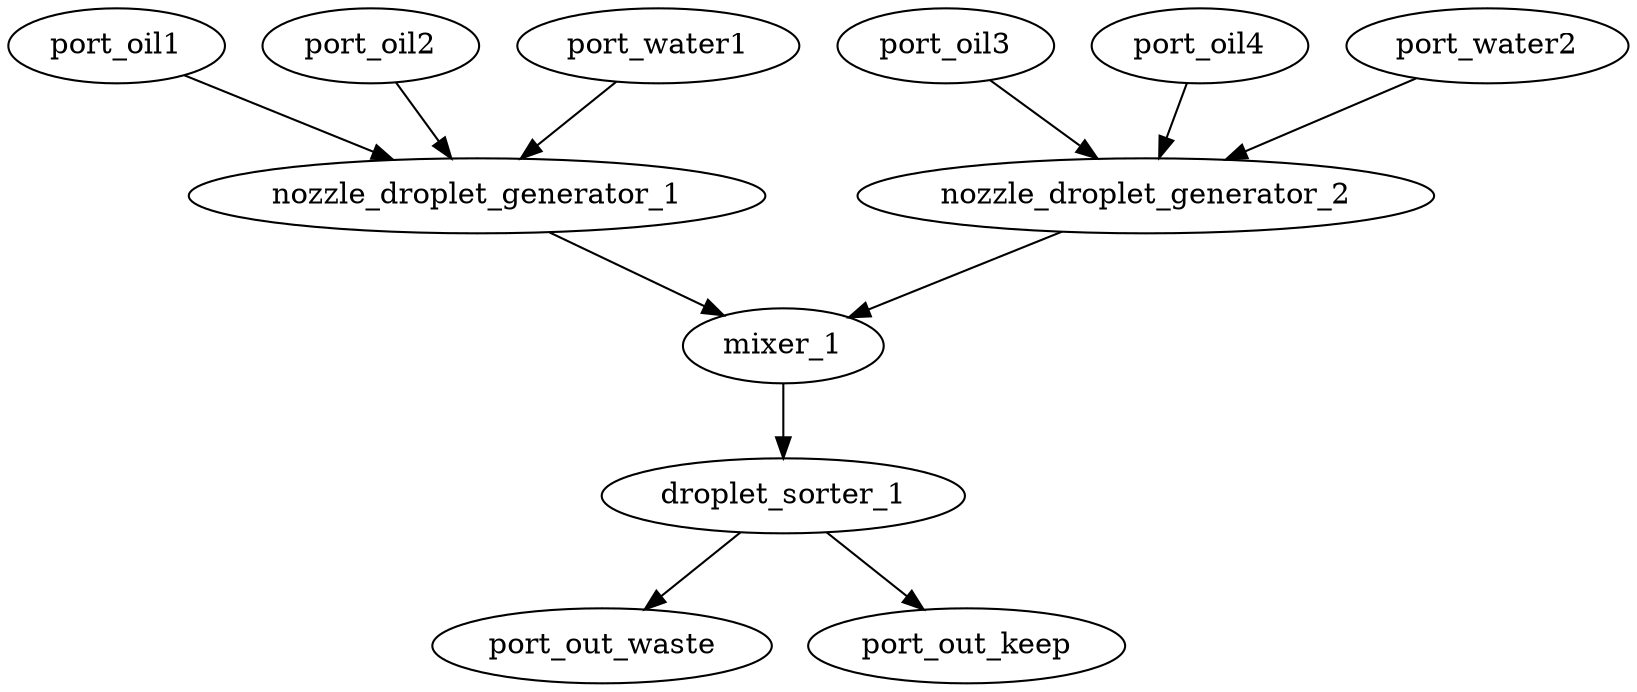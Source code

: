 digraph "" {
	port_oil1 -> nozzle_droplet_generator_1	[key=0,
		connection_id=connection_1,
		connection_ref="{'name': 'connection_1', 'ID': 'connection_1', 'entity': 'CHANNEL', 'params': {'data': {'channelWidth': 300, 'connectionSpacing': \
1000}}, 'source': {'_component': 'port_oil1', '_port': {'x': 2000, 'y': 2000, 'layer': 'FLOW', 'label': '1'}}, 'sinks': [{'_component': '\
nozzle_droplet_generator_1', '_port': '1'}], 'layer': {'_id': '0', 'name': 'FLOW_0', 'layertype': 'FLOW', 'group': '0', 'params': {'\
data': {}}}, '_paths': []}",
		sink_port="{'_component': 'nozzle_droplet_generator_1', '_port': '1'}",
		source_port="{'_component': 'port_oil1', '_port': {'x': 2000, 'y': 2000, 'layer': 'FLOW', 'label': '1'}}"];
	port_oil2 -> nozzle_droplet_generator_1	[key=0,
		connection_id=connection_2,
		connection_ref="{'name': 'connection_2', 'ID': 'connection_2', 'entity': 'CHANNEL', 'params': {'data': {'channelWidth': 300, 'connectionSpacing': \
1000}}, 'source': {'_component': 'port_oil2', '_port': {'x': 2000, 'y': 2000, 'layer': 'FLOW', 'label': '1'}}, 'sinks': [{'_component': '\
nozzle_droplet_generator_1', '_port': '3'}], 'layer': {'_id': '0', 'name': 'FLOW_0', 'layertype': 'FLOW', 'group': '0', 'params': {'\
data': {}}}, '_paths': []}",
		sink_port="{'_component': 'nozzle_droplet_generator_1', '_port': '3'}",
		source_port="{'_component': 'port_oil2', '_port': {'x': 2000, 'y': 2000, 'layer': 'FLOW', 'label': '1'}}"];
	port_water1 -> nozzle_droplet_generator_1	[key=0,
		connection_id=connection_3,
		connection_ref="{'name': 'connection_3', 'ID': 'connection_3', 'entity': 'CHANNEL', 'params': {'data': {'channelWidth': 300, 'connectionSpacing': \
1000}}, 'source': {'_component': 'port_water1', '_port': {'x': 2000, 'y': 2000, 'layer': 'FLOW', 'label': '1'}}, 'sinks': [{'_component': '\
nozzle_droplet_generator_1', '_port': '4'}], 'layer': {'_id': '0', 'name': 'FLOW_0', 'layertype': 'FLOW', 'group': '0', 'params': {'\
data': {}}}, '_paths': []}",
		sink_port="{'_component': 'nozzle_droplet_generator_1', '_port': '4'}",
		source_port="{'_component': 'port_water1', '_port': {'x': 2000, 'y': 2000, 'layer': 'FLOW', 'label': '1'}}"];
	port_oil3 -> nozzle_droplet_generator_2	[key=0,
		connection_id=connection_10,
		connection_ref="{'name': 'connection_10', 'ID': 'connection_10', 'entity': 'CHANNEL', 'params': {'data': {'channelWidth': 300, 'connectionSpacing': \
1000}}, 'source': {'_component': 'port_oil3', '_port': {'x': 2000, 'y': 2000, 'layer': 'FLOW', 'label': '1'}}, 'sinks': [{'_component': '\
nozzle_droplet_generator_2', '_port': '1'}], 'layer': {'_id': '0', 'name': 'FLOW_0', 'layertype': 'FLOW', 'group': '0', 'params': {'\
data': {}}}, '_paths': []}",
		sink_port="{'_component': 'nozzle_droplet_generator_2', '_port': '1'}",
		source_port="{'_component': 'port_oil3', '_port': {'x': 2000, 'y': 2000, 'layer': 'FLOW', 'label': '1'}}"];
	port_oil4 -> nozzle_droplet_generator_2	[key=0,
		connection_id=connection_11,
		connection_ref="{'name': 'connection_11', 'ID': 'connection_11', 'entity': 'CHANNEL', 'params': {'data': {'channelWidth': 300, 'connectionSpacing': \
1000}}, 'source': {'_component': 'port_oil4', '_port': {'x': 2000, 'y': 2000, 'layer': 'FLOW', 'label': '1'}}, 'sinks': [{'_component': '\
nozzle_droplet_generator_2', '_port': '3'}], 'layer': {'_id': '0', 'name': 'FLOW_0', 'layertype': 'FLOW', 'group': '0', 'params': {'\
data': {}}}, '_paths': []}",
		sink_port="{'_component': 'nozzle_droplet_generator_2', '_port': '3'}",
		source_port="{'_component': 'port_oil4', '_port': {'x': 2000, 'y': 2000, 'layer': 'FLOW', 'label': '1'}}"];
	port_water2 -> nozzle_droplet_generator_2	[key=0,
		connection_id=connection_4,
		connection_ref="{'name': 'connection_4', 'ID': 'connection_4', 'entity': 'CHANNEL', 'params': {'data': {'channelWidth': 300, 'connectionSpacing': \
1000}}, 'source': {'_component': 'port_water2', '_port': {'x': 2000, 'y': 2000, 'layer': 'FLOW', 'label': '1'}}, 'sinks': [{'_component': '\
nozzle_droplet_generator_2', '_port': '4'}], 'layer': {'_id': '0', 'name': 'FLOW_0', 'layertype': 'FLOW', 'group': '0', 'params': {'\
data': {}}}, '_paths': []}",
		sink_port="{'_component': 'nozzle_droplet_generator_2', '_port': '4'}",
		source_port="{'_component': 'port_water2', '_port': {'x': 2000, 'y': 2000, 'layer': 'FLOW', 'label': '1'}}"];
	nozzle_droplet_generator_1 -> mixer_1	[key=0,
		connection_id=connection_5,
		connection_ref="{'name': 'connection_5', 'ID': 'connection_5', 'entity': 'CHANNEL', 'params': {'data': {'channelWidth': 300, 'connectionSpacing': \
1000}}, 'source': {'_component': 'nozzle_droplet_generator_1', '_port': '2'}, 'sinks': [{'_component': 'mixer_1', '_port': '1'}], '\
layer': {'_id': '0', 'name': 'FLOW_0', 'layertype': 'FLOW', 'group': '0', 'params': {'data': {}}}, '_paths': []}",
		sink_port="{'_component': 'mixer_1', '_port': '1'}",
		source_port="{'_component': 'nozzle_droplet_generator_1', '_port': '2'}"];
	nozzle_droplet_generator_2 -> mixer_1	[key=0,
		connection_id=connection_13,
		connection_ref="{'name': 'connection_13', 'ID': 'connection_13', 'entity': 'CHANNEL', 'params': {'data': {'channelWidth': 300, 'connectionSpacing': \
1000}}, 'source': {'_component': 'nozzle_droplet_generator_2', '_port': '2'}, 'sinks': [{'_component': 'mixer_1', '_port': '1'}], '\
layer': {'_id': '0', 'name': 'FLOW_0', 'layertype': 'FLOW', 'group': '0', 'params': {'data': {}}}, '_paths': []}",
		sink_port="{'_component': 'mixer_1', '_port': '1'}",
		source_port="{'_component': 'nozzle_droplet_generator_2', '_port': '2'}"];
	mixer_1 -> droplet_sorter_1	[key=0,
		connection_id=connection_7,
		connection_ref="{'name': 'connection_7', 'ID': 'connection_7', 'entity': 'CHANNEL', 'params': {'data': {'channelWidth': 300, 'connectionSpacing': \
1000}}, 'source': {'_component': 'mixer_1', '_port': '2'}, 'sinks': [{'_component': 'droplet_sorter_1', '_port': '1'}], 'layer': {'_\
id': '0', 'name': 'FLOW_0', 'layertype': 'FLOW', 'group': '0', 'params': {'data': {}}}, '_paths': []}",
		sink_port="{'_component': 'droplet_sorter_1', '_port': '1'}",
		source_port="{'_component': 'mixer_1', '_port': '2'}"];
	droplet_sorter_1 -> port_out_waste	[key=0,
		connection_id=connection_8,
		connection_ref="{'name': 'connection_8', 'ID': 'connection_8', 'entity': 'CHANNEL', 'params': {'data': {'channelWidth': 300, 'connectionSpacing': \
1000}}, 'source': {'_component': 'droplet_sorter_1', '_port': '2'}, 'sinks': [{'_component': 'port_out_waste', '_port': {'x': 2000, '\
y': 2000, 'layer': 'FLOW', 'label': '1'}}], 'layer': {'_id': '0', 'name': 'FLOW_0', 'layertype': 'FLOW', 'group': '0', 'params': {'\
data': {}}}, '_paths': []}",
		sink_port="{'_component': 'port_out_waste', '_port': {'x': 2000, 'y': 2000, 'layer': 'FLOW', 'label': '1'}}",
		source_port="{'_component': 'droplet_sorter_1', '_port': '2'}"];
	droplet_sorter_1 -> port_out_keep	[key=0,
		connection_id=connection_9,
		connection_ref="{'name': 'connection_9', 'ID': 'connection_9', 'entity': 'CHANNEL', 'params': {'data': {'channelWidth': 300, 'connectionSpacing': \
1000}}, 'source': {'_component': 'droplet_sorter_1', '_port': '3'}, 'sinks': [{'_component': 'port_out_keep', '_port': {'x': 2000, '\
y': 2000, 'layer': 'FLOW', 'label': '1'}}], 'layer': {'_id': '0', 'name': 'FLOW_0', 'layertype': 'FLOW', 'group': '0', 'params': {'\
data': {}}}, '_paths': []}",
		sink_port="{'_component': 'port_out_keep', '_port': {'x': 2000, 'y': 2000, 'layer': 'FLOW', 'label': '1'}}",
		source_port="{'_component': 'droplet_sorter_1', '_port': '3'}"];
}
